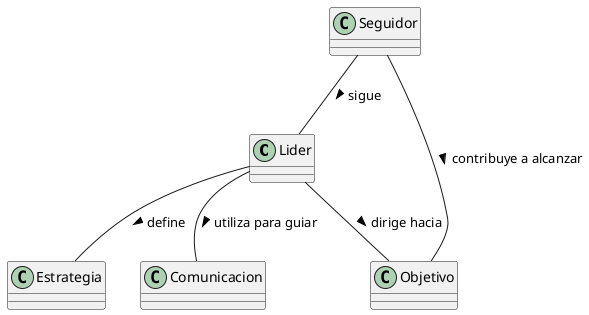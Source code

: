 @startuml
class Lider {
}

class Seguidor {
}

class Objetivo {
}

class Estrategia {
}

class Comunicacion {
}

Lider -- Estrategia: define >
Lider -- Comunicacion: utiliza para guiar >
Seguidor -- Lider: sigue >
Seguidor -- Objetivo: contribuye a alcanzar >
Lider -- Objetivo: dirige hacia >
@enduml
